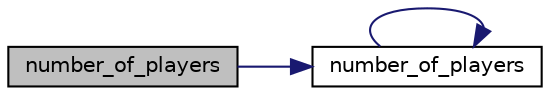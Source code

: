 digraph "number_of_players"
{
 // LATEX_PDF_SIZE
  edge [fontname="Helvetica",fontsize="10",labelfontname="Helvetica",labelfontsize="10"];
  node [fontname="Helvetica",fontsize="10",shape=record];
  rankdir="LR";
  Node1 [label="number_of_players",height=0.2,width=0.4,color="black", fillcolor="grey75", style="filled", fontcolor="black",tooltip=" "];
  Node1 -> Node2 [color="midnightblue",fontsize="10",style="solid",fontname="Helvetica"];
  Node2 [label="number_of_players",height=0.2,width=0.4,color="black", fillcolor="white", style="filled",URL="$player__functions_8c.html#a09a489d53e6454b3b6645db3669c7b0b",tooltip=" "];
  Node2 -> Node2 [color="midnightblue",fontsize="10",style="solid",fontname="Helvetica"];
}
